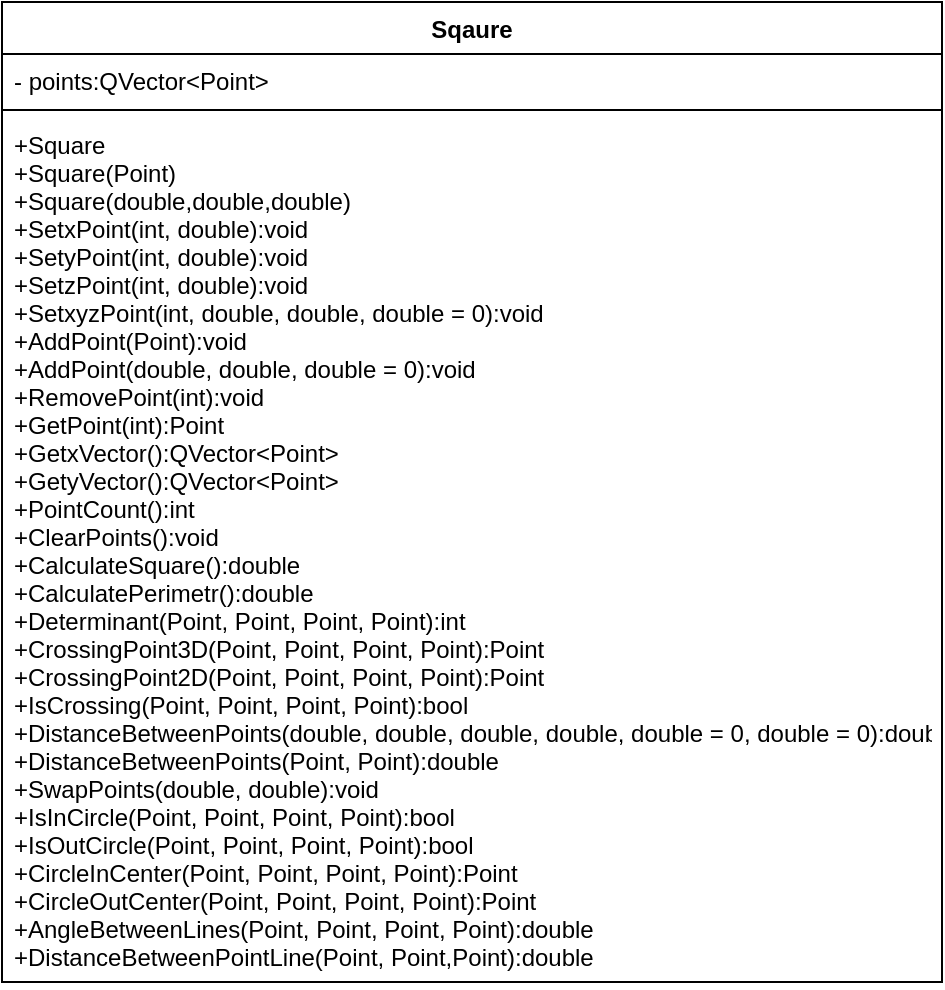 <mxfile version="13.10.3" type="device"><diagram id="cb_CcbV_7ePie998MZhm" name="Page-1"><mxGraphModel dx="1038" dy="548" grid="1" gridSize="10" guides="1" tooltips="1" connect="1" arrows="1" fold="1" page="1" pageScale="1" pageWidth="827" pageHeight="1169" math="0" shadow="0"><root><mxCell id="0"/><mxCell id="1" parent="0"/><mxCell id="2SRpPSxllPX84oibCq41-1" value="Sqaure&#10;" style="swimlane;fontStyle=1;align=center;verticalAlign=top;childLayout=stackLayout;horizontal=1;startSize=26;horizontalStack=0;resizeParent=1;resizeParentMax=0;resizeLast=0;collapsible=1;marginBottom=0;" vertex="1" parent="1"><mxGeometry x="40" y="40" width="470" height="490" as="geometry"/></mxCell><mxCell id="2SRpPSxllPX84oibCq41-2" value="- points:QVector&lt;Point&gt;" style="text;strokeColor=none;fillColor=none;align=left;verticalAlign=top;spacingLeft=4;spacingRight=4;overflow=hidden;rotatable=0;points=[[0,0.5],[1,0.5]];portConstraint=eastwest;" vertex="1" parent="2SRpPSxllPX84oibCq41-1"><mxGeometry y="26" width="470" height="24" as="geometry"/></mxCell><mxCell id="2SRpPSxllPX84oibCq41-3" value="" style="line;strokeWidth=1;fillColor=none;align=left;verticalAlign=middle;spacingTop=-1;spacingLeft=3;spacingRight=3;rotatable=0;labelPosition=right;points=[];portConstraint=eastwest;" vertex="1" parent="2SRpPSxllPX84oibCq41-1"><mxGeometry y="50" width="470" height="8" as="geometry"/></mxCell><mxCell id="2SRpPSxllPX84oibCq41-4" value="+Square&#10;+Square(Point)&#10;+Square(double,double,double)&#10;+SetxPoint(int, double):void&#10;+SetyPoint(int, double):void&#10;+SetzPoint(int, double):void&#10;+SetxyzPoint(int, double, double, double = 0):void&#10;+AddPoint(Point):void&#10;+AddPoint(double, double, double = 0):void&#10;+RemovePoint(int):void&#10;+GetPoint(int):Point&#10;+GetxVector():QVector&lt;Point&gt;&#10;+GetyVector():QVector&lt;Point&gt;&#10;+PointCount():int&#10;+ClearPoints():void&#10;+CalculateSquare():double&#10;+CalculatePerimetr():double&#10;+Determinant(Point, Point, Point, Point):int&#10;+CrossingPoint3D(Point, Point, Point, Point):Point&#10;+CrossingPoint2D(Point, Point, Point, Point):Point&#10;+IsCrossing(Point, Point, Point, Point):bool&#10;+DistanceBetweenPoints(double, double, double, double, double = 0, double = 0):double&#10;+DistanceBetweenPoints(Point, Point):double&#10;+SwapPoints(double, double):void&#10;+IsInCircle(Point, Point, Point, Point):bool&#10;+IsOutCircle(Point, Point, Point, Point):bool&#10;+CircleInCenter(Point, Point, Point, Point):Point&#10;+CircleOutCenter(Point, Point, Point, Point):Point&#10;+AngleBetweenLines(Point, Point, Point, Point):double&#10;+DistanceBetweenPointLine(Point, Point,Point):double&#10;&#10;" style="text;strokeColor=none;fillColor=none;align=left;verticalAlign=top;spacingLeft=4;spacingRight=4;overflow=hidden;rotatable=0;points=[[0,0.5],[1,0.5]];portConstraint=eastwest;" vertex="1" parent="2SRpPSxllPX84oibCq41-1"><mxGeometry y="58" width="470" height="432" as="geometry"/></mxCell></root></mxGraphModel></diagram></mxfile>